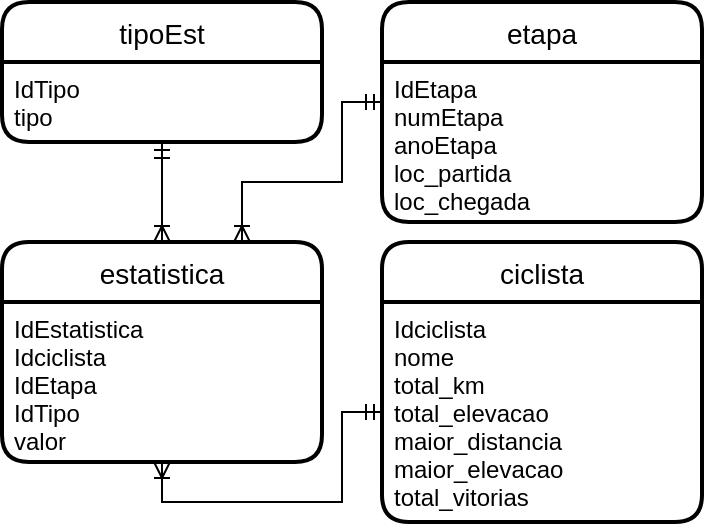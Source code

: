 <mxfile version="20.3.0" type="device"><diagram id="kfclg9TdMqK4zsHsPJw7" name="Página-1"><mxGraphModel dx="1163" dy="857" grid="1" gridSize="10" guides="1" tooltips="1" connect="1" arrows="1" fold="1" page="1" pageScale="1" pageWidth="827" pageHeight="1169" math="0" shadow="0"><root><mxCell id="0"/><mxCell id="1" parent="0"/><mxCell id="IiMJ3bb7sfmdpmFeSOA--1" value="estatistica" style="swimlane;childLayout=stackLayout;horizontal=1;startSize=30;horizontalStack=0;rounded=1;fontSize=14;fontStyle=0;strokeWidth=2;resizeParent=0;resizeLast=1;shadow=0;dashed=0;align=center;" parent="1" vertex="1"><mxGeometry x="170" y="200" width="160" height="110" as="geometry"/></mxCell><mxCell id="IiMJ3bb7sfmdpmFeSOA--2" value="IdEstatistica&#10;Idciclista&#10;IdEtapa&#10;IdTipo&#10;valor" style="align=left;strokeColor=none;fillColor=none;spacingLeft=4;fontSize=12;verticalAlign=top;resizable=0;rotatable=0;part=1;" parent="IiMJ3bb7sfmdpmFeSOA--1" vertex="1"><mxGeometry y="30" width="160" height="80" as="geometry"/></mxCell><mxCell id="IiMJ3bb7sfmdpmFeSOA--3" style="edgeStyle=orthogonalEdgeStyle;rounded=0;orthogonalLoop=1;jettySize=auto;html=1;exitX=0;exitY=0.5;exitDx=0;exitDy=0;startArrow=ERmandOne;startFill=0;endArrow=ERoneToMany;endFill=0;entryX=0.5;entryY=1;entryDx=0;entryDy=0;" parent="1" source="IiMJ3bb7sfmdpmFeSOA--5" edge="1" target="IiMJ3bb7sfmdpmFeSOA--2"><mxGeometry relative="1" as="geometry"><Array as="points"><mxPoint x="340" y="285"/><mxPoint x="340" y="330"/><mxPoint x="250" y="330"/></Array><mxPoint x="250" y="320" as="targetPoint"/></mxGeometry></mxCell><mxCell id="IiMJ3bb7sfmdpmFeSOA--4" value="ciclista" style="swimlane;childLayout=stackLayout;horizontal=1;startSize=30;horizontalStack=0;rounded=1;fontSize=14;fontStyle=0;strokeWidth=2;resizeParent=0;resizeLast=1;shadow=0;dashed=0;align=center;" parent="1" vertex="1"><mxGeometry x="360" y="200" width="160" height="140" as="geometry"/></mxCell><mxCell id="IiMJ3bb7sfmdpmFeSOA--5" value="Idciclista&#10;nome&#10;total_km&#10;total_elevacao&#10;maior_distancia&#10;maior_elevacao&#10;total_vitorias" style="align=left;strokeColor=none;fillColor=none;spacingLeft=4;fontSize=12;verticalAlign=top;resizable=0;rotatable=0;part=1;" parent="IiMJ3bb7sfmdpmFeSOA--4" vertex="1"><mxGeometry y="30" width="160" height="110" as="geometry"/></mxCell><mxCell id="IiMJ3bb7sfmdpmFeSOA--6" value="etapa" style="swimlane;childLayout=stackLayout;horizontal=1;startSize=30;horizontalStack=0;rounded=1;fontSize=14;fontStyle=0;strokeWidth=2;resizeParent=0;resizeLast=1;shadow=0;dashed=0;align=center;" parent="1" vertex="1"><mxGeometry x="360" y="80" width="160" height="110" as="geometry"/></mxCell><mxCell id="IiMJ3bb7sfmdpmFeSOA--7" value="IdEtapa&#10;numEtapa&#10;anoEtapa&#10;loc_partida&#10;loc_chegada" style="align=left;strokeColor=none;fillColor=none;spacingLeft=4;fontSize=12;verticalAlign=top;resizable=0;rotatable=0;part=1;" parent="IiMJ3bb7sfmdpmFeSOA--6" vertex="1"><mxGeometry y="30" width="160" height="80" as="geometry"/></mxCell><mxCell id="IiMJ3bb7sfmdpmFeSOA--8" value="tipoEst" style="swimlane;childLayout=stackLayout;horizontal=1;startSize=30;horizontalStack=0;rounded=1;fontSize=14;fontStyle=0;strokeWidth=2;resizeParent=0;resizeLast=1;shadow=0;dashed=0;align=center;" parent="1" vertex="1"><mxGeometry x="170" y="80" width="160" height="70" as="geometry"/></mxCell><mxCell id="IiMJ3bb7sfmdpmFeSOA--9" value="IdTipo&#10;tipo" style="align=left;strokeColor=none;fillColor=none;spacingLeft=4;fontSize=12;verticalAlign=top;resizable=0;rotatable=0;part=1;" parent="IiMJ3bb7sfmdpmFeSOA--8" vertex="1"><mxGeometry y="30" width="160" height="40" as="geometry"/></mxCell><mxCell id="IiMJ3bb7sfmdpmFeSOA--10" style="edgeStyle=orthogonalEdgeStyle;rounded=0;orthogonalLoop=1;jettySize=auto;html=1;exitX=0;exitY=0.25;exitDx=0;exitDy=0;startArrow=ERmandOne;startFill=0;endArrow=ERoneToMany;endFill=0;entryX=0.75;entryY=0;entryDx=0;entryDy=0;" parent="1" source="IiMJ3bb7sfmdpmFeSOA--7" target="IiMJ3bb7sfmdpmFeSOA--1" edge="1"><mxGeometry relative="1" as="geometry"><mxPoint x="430" y="370" as="sourcePoint"/><mxPoint x="380" y="400" as="targetPoint"/><Array as="points"><mxPoint x="340" y="130"/><mxPoint x="340" y="170"/><mxPoint x="290" y="170"/></Array></mxGeometry></mxCell><mxCell id="IiMJ3bb7sfmdpmFeSOA--11" style="edgeStyle=orthogonalEdgeStyle;rounded=0;orthogonalLoop=1;jettySize=auto;html=1;exitX=0.5;exitY=1;exitDx=0;exitDy=0;entryX=0.5;entryY=0;entryDx=0;entryDy=0;startArrow=ERmandOne;startFill=0;endArrow=ERoneToMany;endFill=0;" parent="1" source="IiMJ3bb7sfmdpmFeSOA--9" target="IiMJ3bb7sfmdpmFeSOA--1" edge="1"><mxGeometry relative="1" as="geometry"><mxPoint x="489.52" y="266.04" as="sourcePoint"/><mxPoint x="340" y="262.5" as="targetPoint"/></mxGeometry></mxCell></root></mxGraphModel></diagram></mxfile>